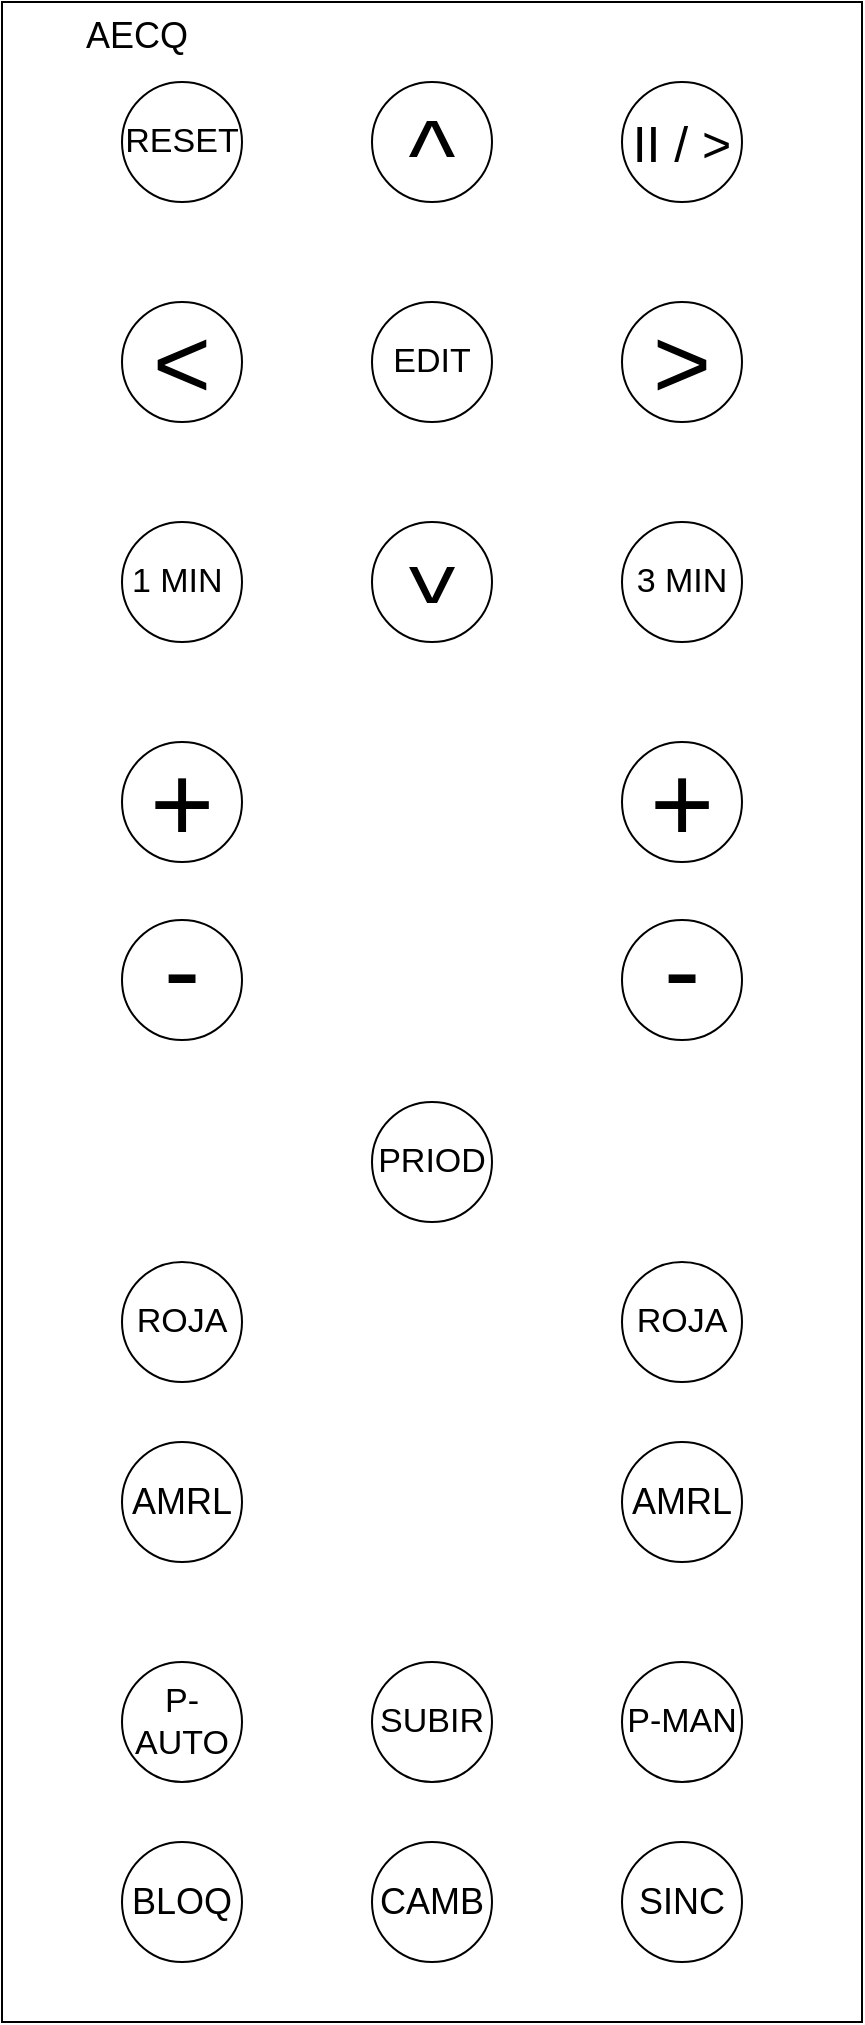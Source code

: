 <mxfile version="21.3.4" type="device">
  <diagram id="pCTMBsWfFFg7g4Bz8OoT" name="Page-1">
    <mxGraphModel dx="1263" dy="746" grid="1" gridSize="10" guides="1" tooltips="1" connect="1" arrows="1" fold="1" page="1" pageScale="1" pageWidth="850" pageHeight="1100" math="0" shadow="0">
      <root>
        <mxCell id="0" />
        <mxCell id="1" parent="0" />
        <mxCell id="8WUqX0Ghef32OuJRJESN-2" value="&lt;blockquote style=&quot;margin: 0 0 0 40px; border: none; padding: 0px;&quot;&gt;&lt;font style=&quot;font-size: 18px;&quot;&gt;AECQ&lt;/font&gt;&lt;/blockquote&gt;" style="rounded=0;whiteSpace=wrap;html=1;verticalAlign=top;align=left;labelPosition=center;verticalLabelPosition=middle;" parent="1" vertex="1">
          <mxGeometry x="210" y="50" width="430" height="1010" as="geometry" />
        </mxCell>
        <mxCell id="8WUqX0Ghef32OuJRJESN-4" value="SINC" style="ellipse;whiteSpace=wrap;html=1;aspect=fixed;fontSize=18;" parent="1" vertex="1">
          <mxGeometry x="520" y="970" width="60" height="60" as="geometry" />
        </mxCell>
        <mxCell id="8WUqX0Ghef32OuJRJESN-5" value="BLOQ" style="ellipse;whiteSpace=wrap;html=1;aspect=fixed;fontSize=18;" parent="1" vertex="1">
          <mxGeometry x="270" y="970" width="60" height="60" as="geometry" />
        </mxCell>
        <mxCell id="8WUqX0Ghef32OuJRJESN-6" value="P-MAN" style="ellipse;whiteSpace=wrap;html=1;aspect=fixed;fontSize=17;" parent="1" vertex="1">
          <mxGeometry x="520" y="880" width="60" height="60" as="geometry" />
        </mxCell>
        <mxCell id="8WUqX0Ghef32OuJRJESN-7" value="P-AUTO" style="ellipse;whiteSpace=wrap;html=1;aspect=fixed;fontSize=17;" parent="1" vertex="1">
          <mxGeometry x="270" y="880" width="60" height="60" as="geometry" />
        </mxCell>
        <mxCell id="8WUqX0Ghef32OuJRJESN-12" value="AMRL" style="ellipse;whiteSpace=wrap;html=1;aspect=fixed;fontSize=18;" parent="1" vertex="1">
          <mxGeometry x="520" y="770" width="60" height="60" as="geometry" />
        </mxCell>
        <mxCell id="8WUqX0Ghef32OuJRJESN-13" value="AMRL" style="ellipse;whiteSpace=wrap;html=1;aspect=fixed;fontSize=18;" parent="1" vertex="1">
          <mxGeometry x="270" y="770" width="60" height="60" as="geometry" />
        </mxCell>
        <mxCell id="8WUqX0Ghef32OuJRJESN-14" value="ROJA" style="ellipse;whiteSpace=wrap;html=1;aspect=fixed;fontSize=17;" parent="1" vertex="1">
          <mxGeometry x="520" y="680" width="60" height="60" as="geometry" />
        </mxCell>
        <mxCell id="8WUqX0Ghef32OuJRJESN-15" value="ROJA" style="ellipse;whiteSpace=wrap;html=1;aspect=fixed;fontSize=17;" parent="1" vertex="1">
          <mxGeometry x="270" y="680" width="60" height="60" as="geometry" />
        </mxCell>
        <mxCell id="8WUqX0Ghef32OuJRJESN-16" value="PRIOD" style="ellipse;whiteSpace=wrap;html=1;aspect=fixed;fontSize=17;" parent="1" vertex="1">
          <mxGeometry x="395" y="600" width="60" height="60" as="geometry" />
        </mxCell>
        <mxCell id="8WUqX0Ghef32OuJRJESN-17" value="-" style="ellipse;whiteSpace=wrap;html=1;aspect=fixed;fontSize=55;verticalAlign=bottom;" parent="1" vertex="1">
          <mxGeometry x="520" y="509" width="60" height="60" as="geometry" />
        </mxCell>
        <mxCell id="8WUqX0Ghef32OuJRJESN-18" value="-" style="ellipse;whiteSpace=wrap;html=1;aspect=fixed;fontSize=55;verticalAlign=bottom;" parent="1" vertex="1">
          <mxGeometry x="270" y="509" width="60" height="60" as="geometry" />
        </mxCell>
        <mxCell id="8WUqX0Ghef32OuJRJESN-19" value="+" style="ellipse;whiteSpace=wrap;html=1;aspect=fixed;fontSize=55;" parent="1" vertex="1">
          <mxGeometry x="520" y="420" width="60" height="60" as="geometry" />
        </mxCell>
        <mxCell id="8WUqX0Ghef32OuJRJESN-20" value="+" style="ellipse;whiteSpace=wrap;html=1;aspect=fixed;fontSize=55;" parent="1" vertex="1">
          <mxGeometry x="270" y="420" width="60" height="60" as="geometry" />
        </mxCell>
        <mxCell id="8WUqX0Ghef32OuJRJESN-21" value="1 MIN&amp;nbsp;" style="ellipse;whiteSpace=wrap;html=1;aspect=fixed;fontSize=17;" parent="1" vertex="1">
          <mxGeometry x="270" y="310" width="60" height="60" as="geometry" />
        </mxCell>
        <mxCell id="8WUqX0Ghef32OuJRJESN-22" value="3 MIN" style="ellipse;whiteSpace=wrap;html=1;aspect=fixed;fontSize=17;" parent="1" vertex="1">
          <mxGeometry x="520" y="310" width="60" height="60" as="geometry" />
        </mxCell>
        <mxCell id="8WUqX0Ghef32OuJRJESN-23" value="EDIT" style="ellipse;whiteSpace=wrap;html=1;aspect=fixed;fontSize=17;" parent="1" vertex="1">
          <mxGeometry x="395" y="200" width="60" height="60" as="geometry" />
        </mxCell>
        <mxCell id="8WUqX0Ghef32OuJRJESN-24" value="&amp;lt;" style="ellipse;whiteSpace=wrap;html=1;aspect=fixed;fontSize=50;verticalAlign=middle;" parent="1" vertex="1">
          <mxGeometry x="270" y="200" width="60" height="60" as="geometry" />
        </mxCell>
        <mxCell id="8WUqX0Ghef32OuJRJESN-26" value="&amp;gt;" style="ellipse;whiteSpace=wrap;html=1;aspect=fixed;fontSize=50;verticalAlign=middle;direction=east;rotation=0;" parent="1" vertex="1">
          <mxGeometry x="520" y="200" width="60" height="60" as="geometry" />
        </mxCell>
        <mxCell id="8WUqX0Ghef32OuJRJESN-27" value="SUBIR" style="ellipse;whiteSpace=wrap;html=1;aspect=fixed;fontSize=17;" parent="1" vertex="1">
          <mxGeometry x="395" y="880" width="60" height="60" as="geometry" />
        </mxCell>
        <mxCell id="8WUqX0Ghef32OuJRJESN-28" value="RESET" style="ellipse;whiteSpace=wrap;html=1;aspect=fixed;fontSize=17;verticalAlign=middle;" parent="1" vertex="1">
          <mxGeometry x="270" y="90" width="60" height="60" as="geometry" />
        </mxCell>
        <mxCell id="8WUqX0Ghef32OuJRJESN-29" value="II / &amp;gt;" style="ellipse;whiteSpace=wrap;html=1;aspect=fixed;fontSize=25;verticalAlign=middle;direction=west;rotation=0;" parent="1" vertex="1">
          <mxGeometry x="520" y="90" width="60" height="60" as="geometry" />
        </mxCell>
        <mxCell id="yfO7KqasG3dOJfzioACv-1" value="CAMB" style="ellipse;whiteSpace=wrap;html=1;aspect=fixed;fontSize=18;" vertex="1" parent="1">
          <mxGeometry x="395" y="970" width="60" height="60" as="geometry" />
        </mxCell>
        <mxCell id="yfO7KqasG3dOJfzioACv-2" value="^" style="ellipse;whiteSpace=wrap;html=1;aspect=fixed;fontSize=50;verticalAlign=top;direction=west;rotation=180;" vertex="1" parent="1">
          <mxGeometry x="395" y="310" width="60" height="60" as="geometry" />
        </mxCell>
        <mxCell id="yfO7KqasG3dOJfzioACv-3" value="^" style="ellipse;whiteSpace=wrap;html=1;aspect=fixed;fontSize=50;verticalAlign=top;" vertex="1" parent="1">
          <mxGeometry x="395" y="90" width="60" height="60" as="geometry" />
        </mxCell>
      </root>
    </mxGraphModel>
  </diagram>
</mxfile>
